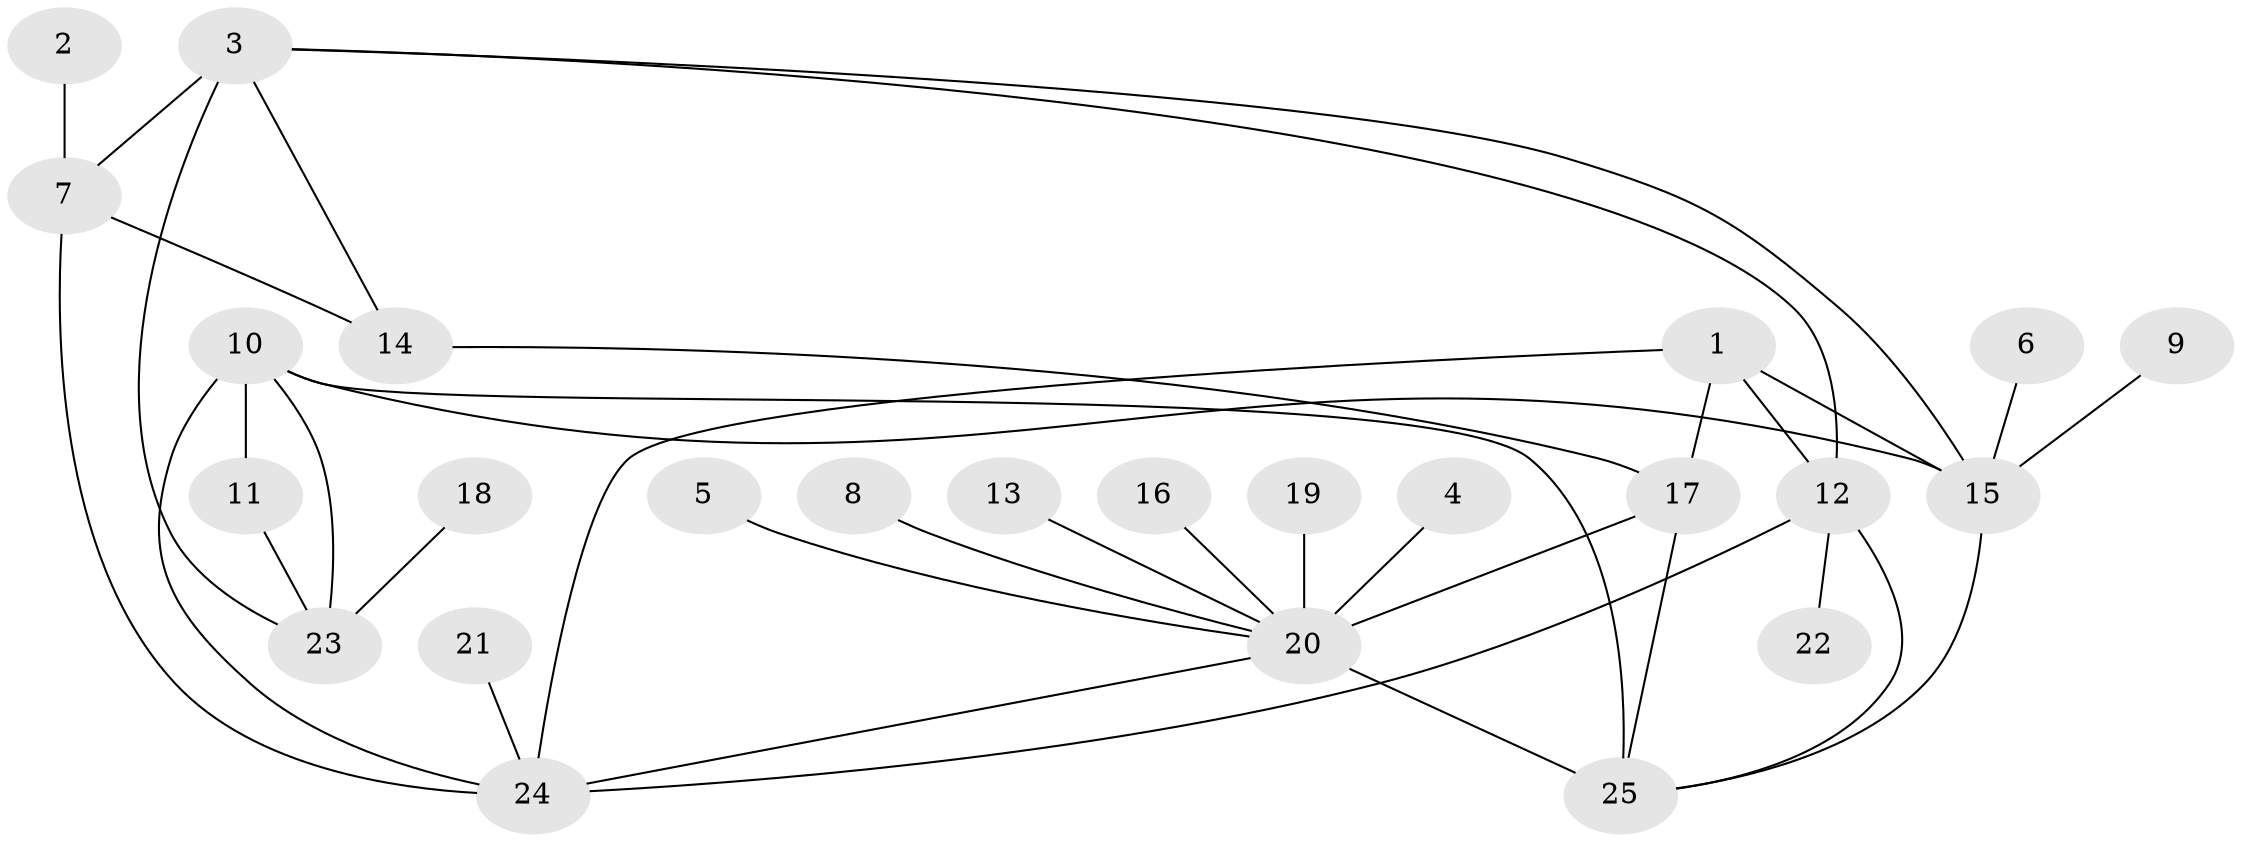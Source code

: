 // original degree distribution, {7: 0.04819277108433735, 3: 0.07228915662650602, 6: 0.0963855421686747, 5: 0.012048192771084338, 4: 0.012048192771084338, 9: 0.012048192771084338, 8: 0.04819277108433735, 2: 0.14457831325301204, 1: 0.5542168674698795}
// Generated by graph-tools (version 1.1) at 2025/37/03/04/25 23:37:37]
// undirected, 25 vertices, 37 edges
graph export_dot {
  node [color=gray90,style=filled];
  1;
  2;
  3;
  4;
  5;
  6;
  7;
  8;
  9;
  10;
  11;
  12;
  13;
  14;
  15;
  16;
  17;
  18;
  19;
  20;
  21;
  22;
  23;
  24;
  25;
  1 -- 12 [weight=1.0];
  1 -- 15 [weight=4.0];
  1 -- 17 [weight=1.0];
  1 -- 24 [weight=1.0];
  2 -- 7 [weight=1.0];
  3 -- 7 [weight=2.0];
  3 -- 12 [weight=1.0];
  3 -- 14 [weight=1.0];
  3 -- 15 [weight=1.0];
  3 -- 23 [weight=1.0];
  4 -- 20 [weight=1.0];
  5 -- 20 [weight=1.0];
  6 -- 15 [weight=1.0];
  7 -- 14 [weight=2.0];
  7 -- 24 [weight=1.0];
  8 -- 20 [weight=1.0];
  9 -- 15 [weight=1.0];
  10 -- 11 [weight=2.0];
  10 -- 15 [weight=1.0];
  10 -- 23 [weight=2.0];
  10 -- 24 [weight=1.0];
  10 -- 25 [weight=1.0];
  11 -- 23 [weight=1.0];
  12 -- 22 [weight=1.0];
  12 -- 24 [weight=1.0];
  12 -- 25 [weight=1.0];
  13 -- 20 [weight=1.0];
  14 -- 17 [weight=1.0];
  15 -- 25 [weight=1.0];
  16 -- 20 [weight=1.0];
  17 -- 20 [weight=2.0];
  17 -- 25 [weight=1.0];
  18 -- 23 [weight=1.0];
  19 -- 20 [weight=1.0];
  20 -- 24 [weight=1.0];
  20 -- 25 [weight=2.0];
  21 -- 24 [weight=1.0];
}
